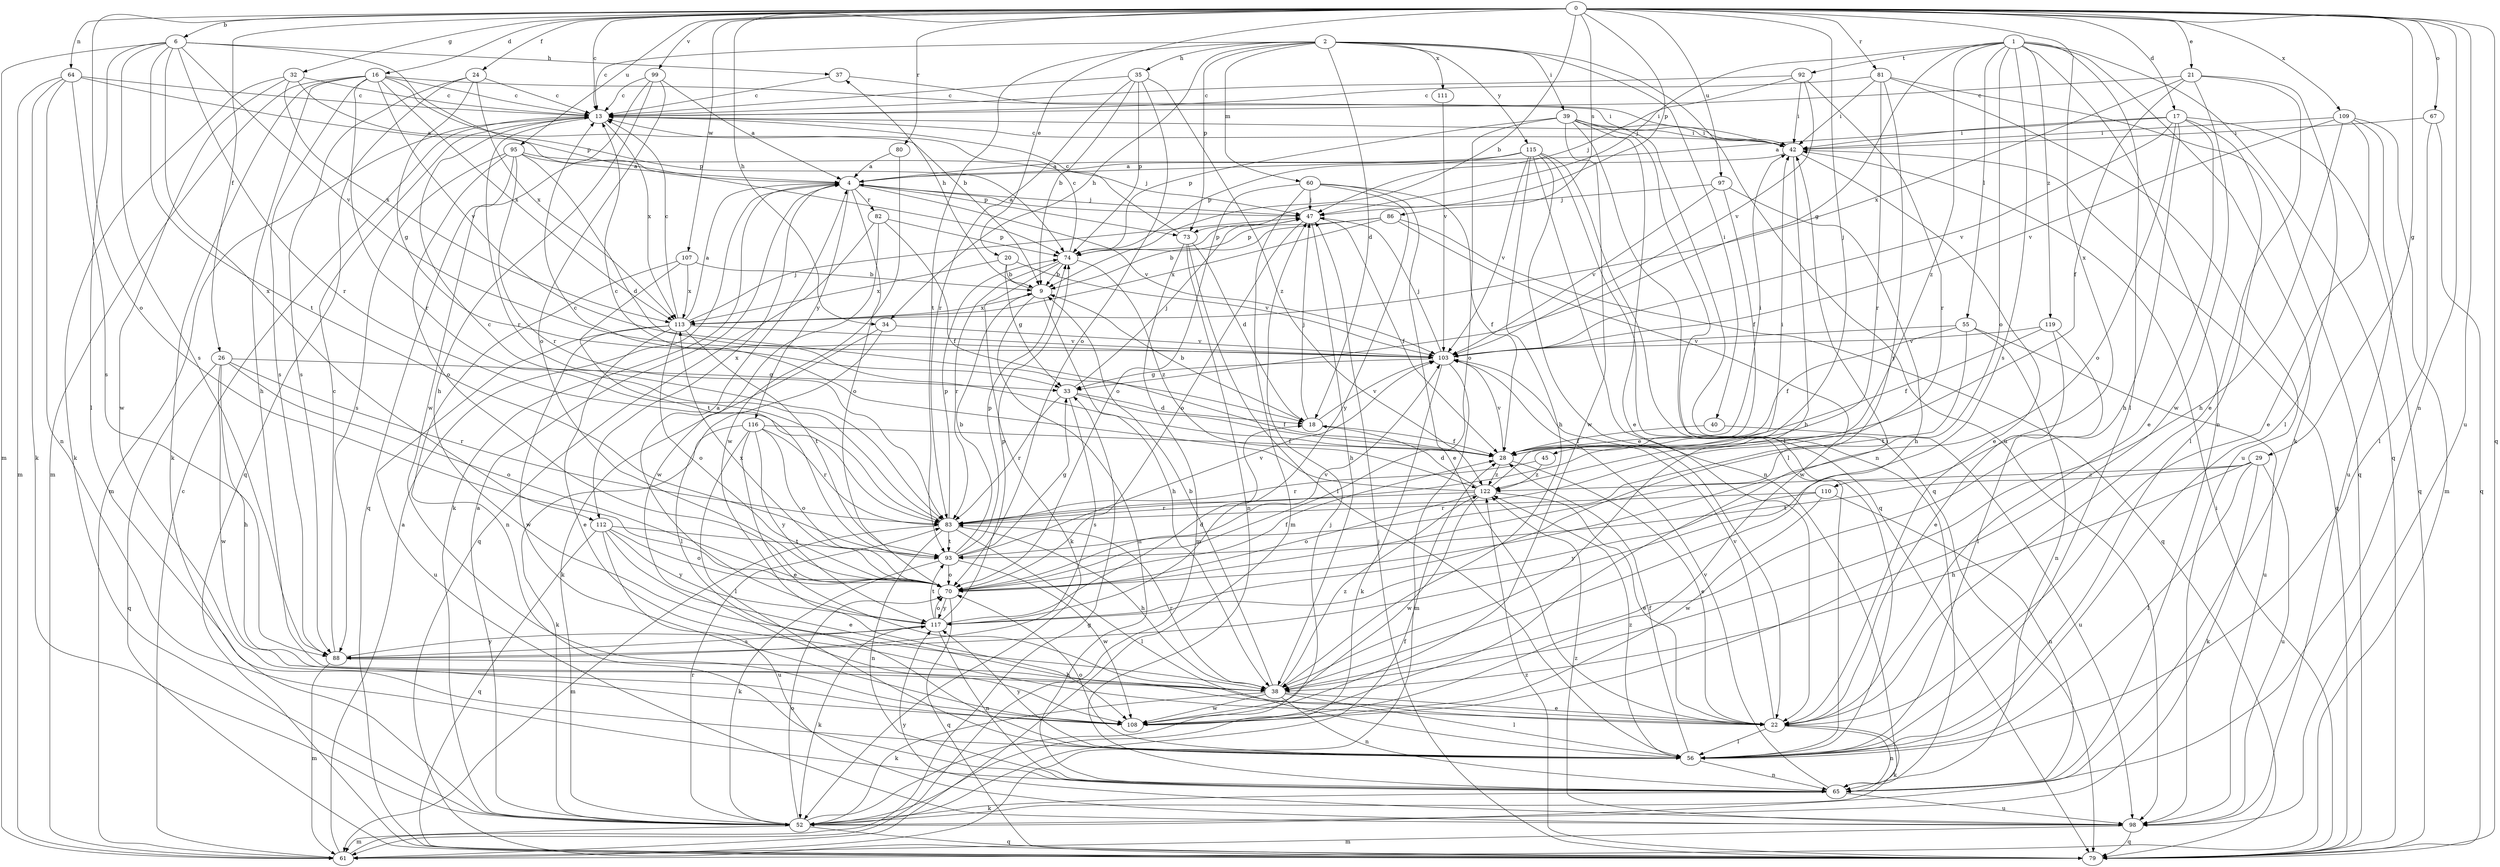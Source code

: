 strict digraph  {
0;
1;
2;
4;
6;
9;
13;
16;
17;
18;
20;
21;
22;
24;
26;
28;
29;
32;
33;
34;
35;
37;
38;
39;
40;
42;
45;
47;
52;
55;
56;
60;
61;
64;
65;
67;
70;
73;
74;
79;
80;
81;
82;
83;
86;
88;
92;
93;
95;
97;
98;
99;
103;
107;
108;
109;
110;
111;
112;
113;
115;
116;
117;
119;
122;
0 -> 6  [label=b];
0 -> 9  [label=b];
0 -> 13  [label=c];
0 -> 16  [label=d];
0 -> 17  [label=d];
0 -> 20  [label=e];
0 -> 21  [label=e];
0 -> 24  [label=f];
0 -> 26  [label=f];
0 -> 29  [label=g];
0 -> 32  [label=g];
0 -> 34  [label=h];
0 -> 45  [label=j];
0 -> 64  [label=n];
0 -> 65  [label=n];
0 -> 67  [label=o];
0 -> 70  [label=o];
0 -> 73  [label=p];
0 -> 79  [label=q];
0 -> 80  [label=r];
0 -> 81  [label=r];
0 -> 86  [label=s];
0 -> 95  [label=u];
0 -> 97  [label=u];
0 -> 98  [label=u];
0 -> 99  [label=v];
0 -> 107  [label=w];
0 -> 109  [label=x];
0 -> 110  [label=x];
1 -> 33  [label=g];
1 -> 47  [label=j];
1 -> 52  [label=k];
1 -> 55  [label=l];
1 -> 56  [label=l];
1 -> 65  [label=n];
1 -> 70  [label=o];
1 -> 79  [label=q];
1 -> 88  [label=s];
1 -> 92  [label=t];
1 -> 119  [label=z];
1 -> 122  [label=z];
2 -> 13  [label=c];
2 -> 18  [label=d];
2 -> 34  [label=h];
2 -> 35  [label=h];
2 -> 39  [label=i];
2 -> 40  [label=i];
2 -> 60  [label=m];
2 -> 73  [label=p];
2 -> 93  [label=t];
2 -> 98  [label=u];
2 -> 111  [label=x];
2 -> 115  [label=y];
4 -> 47  [label=j];
4 -> 52  [label=k];
4 -> 70  [label=o];
4 -> 73  [label=p];
4 -> 82  [label=r];
4 -> 103  [label=v];
4 -> 112  [label=x];
4 -> 116  [label=y];
6 -> 37  [label=h];
6 -> 56  [label=l];
6 -> 61  [label=m];
6 -> 74  [label=p];
6 -> 83  [label=r];
6 -> 88  [label=s];
6 -> 93  [label=t];
6 -> 103  [label=v];
6 -> 112  [label=x];
9 -> 37  [label=h];
9 -> 38  [label=h];
9 -> 65  [label=n];
9 -> 113  [label=x];
13 -> 42  [label=i];
13 -> 61  [label=m];
13 -> 83  [label=r];
13 -> 113  [label=x];
16 -> 9  [label=b];
16 -> 13  [label=c];
16 -> 38  [label=h];
16 -> 42  [label=i];
16 -> 52  [label=k];
16 -> 61  [label=m];
16 -> 83  [label=r];
16 -> 88  [label=s];
16 -> 103  [label=v];
16 -> 113  [label=x];
17 -> 4  [label=a];
17 -> 22  [label=e];
17 -> 38  [label=h];
17 -> 42  [label=i];
17 -> 56  [label=l];
17 -> 70  [label=o];
17 -> 79  [label=q];
17 -> 103  [label=v];
18 -> 9  [label=b];
18 -> 28  [label=f];
18 -> 47  [label=j];
18 -> 103  [label=v];
20 -> 9  [label=b];
20 -> 33  [label=g];
20 -> 103  [label=v];
20 -> 113  [label=x];
21 -> 13  [label=c];
21 -> 22  [label=e];
21 -> 28  [label=f];
21 -> 56  [label=l];
21 -> 108  [label=w];
21 -> 113  [label=x];
22 -> 52  [label=k];
22 -> 56  [label=l];
22 -> 65  [label=n];
22 -> 103  [label=v];
24 -> 13  [label=c];
24 -> 33  [label=g];
24 -> 79  [label=q];
24 -> 88  [label=s];
24 -> 113  [label=x];
26 -> 33  [label=g];
26 -> 38  [label=h];
26 -> 70  [label=o];
26 -> 79  [label=q];
26 -> 83  [label=r];
26 -> 108  [label=w];
28 -> 13  [label=c];
28 -> 22  [label=e];
28 -> 42  [label=i];
28 -> 103  [label=v];
28 -> 122  [label=z];
29 -> 38  [label=h];
29 -> 52  [label=k];
29 -> 56  [label=l];
29 -> 93  [label=t];
29 -> 98  [label=u];
29 -> 122  [label=z];
32 -> 13  [label=c];
32 -> 52  [label=k];
32 -> 74  [label=p];
32 -> 108  [label=w];
32 -> 113  [label=x];
33 -> 18  [label=d];
33 -> 28  [label=f];
33 -> 47  [label=j];
33 -> 83  [label=r];
33 -> 88  [label=s];
34 -> 52  [label=k];
34 -> 56  [label=l];
34 -> 103  [label=v];
35 -> 9  [label=b];
35 -> 13  [label=c];
35 -> 70  [label=o];
35 -> 74  [label=p];
35 -> 83  [label=r];
35 -> 122  [label=z];
37 -> 13  [label=c];
37 -> 42  [label=i];
38 -> 9  [label=b];
38 -> 22  [label=e];
38 -> 52  [label=k];
38 -> 56  [label=l];
38 -> 65  [label=n];
38 -> 83  [label=r];
38 -> 108  [label=w];
38 -> 122  [label=z];
39 -> 22  [label=e];
39 -> 42  [label=i];
39 -> 56  [label=l];
39 -> 65  [label=n];
39 -> 70  [label=o];
39 -> 74  [label=p];
39 -> 79  [label=q];
39 -> 108  [label=w];
40 -> 28  [label=f];
40 -> 98  [label=u];
42 -> 4  [label=a];
42 -> 13  [label=c];
42 -> 22  [label=e];
42 -> 38  [label=h];
42 -> 79  [label=q];
45 -> 83  [label=r];
45 -> 122  [label=z];
47 -> 4  [label=a];
47 -> 28  [label=f];
47 -> 38  [label=h];
47 -> 70  [label=o];
47 -> 74  [label=p];
52 -> 4  [label=a];
52 -> 28  [label=f];
52 -> 47  [label=j];
52 -> 61  [label=m];
52 -> 70  [label=o];
52 -> 79  [label=q];
52 -> 83  [label=r];
55 -> 28  [label=f];
55 -> 65  [label=n];
55 -> 93  [label=t];
55 -> 98  [label=u];
55 -> 103  [label=v];
56 -> 28  [label=f];
56 -> 65  [label=n];
56 -> 70  [label=o];
56 -> 117  [label=y];
56 -> 122  [label=z];
60 -> 22  [label=e];
60 -> 28  [label=f];
60 -> 47  [label=j];
60 -> 61  [label=m];
60 -> 70  [label=o];
60 -> 117  [label=y];
61 -> 4  [label=a];
61 -> 13  [label=c];
61 -> 33  [label=g];
64 -> 4  [label=a];
64 -> 13  [label=c];
64 -> 52  [label=k];
64 -> 61  [label=m];
64 -> 65  [label=n];
64 -> 88  [label=s];
65 -> 52  [label=k];
65 -> 98  [label=u];
65 -> 103  [label=v];
67 -> 42  [label=i];
67 -> 56  [label=l];
67 -> 79  [label=q];
70 -> 28  [label=f];
70 -> 79  [label=q];
70 -> 103  [label=v];
70 -> 113  [label=x];
70 -> 117  [label=y];
73 -> 13  [label=c];
73 -> 18  [label=d];
73 -> 56  [label=l];
73 -> 61  [label=m];
73 -> 65  [label=n];
74 -> 9  [label=b];
74 -> 13  [label=c];
74 -> 52  [label=k];
74 -> 83  [label=r];
74 -> 122  [label=z];
79 -> 42  [label=i];
79 -> 47  [label=j];
79 -> 122  [label=z];
80 -> 4  [label=a];
80 -> 108  [label=w];
81 -> 13  [label=c];
81 -> 42  [label=i];
81 -> 79  [label=q];
81 -> 83  [label=r];
81 -> 98  [label=u];
81 -> 117  [label=y];
82 -> 28  [label=f];
82 -> 74  [label=p];
82 -> 79  [label=q];
82 -> 108  [label=w];
83 -> 13  [label=c];
83 -> 38  [label=h];
83 -> 56  [label=l];
83 -> 61  [label=m];
83 -> 65  [label=n];
83 -> 74  [label=p];
83 -> 93  [label=t];
86 -> 9  [label=b];
86 -> 74  [label=p];
86 -> 79  [label=q];
86 -> 108  [label=w];
86 -> 113  [label=x];
88 -> 13  [label=c];
88 -> 38  [label=h];
88 -> 61  [label=m];
88 -> 117  [label=y];
92 -> 13  [label=c];
92 -> 42  [label=i];
92 -> 47  [label=j];
92 -> 83  [label=r];
92 -> 103  [label=v];
93 -> 9  [label=b];
93 -> 33  [label=g];
93 -> 52  [label=k];
93 -> 70  [label=o];
93 -> 74  [label=p];
93 -> 103  [label=v];
93 -> 108  [label=w];
95 -> 4  [label=a];
95 -> 18  [label=d];
95 -> 47  [label=j];
95 -> 70  [label=o];
95 -> 79  [label=q];
95 -> 83  [label=r];
95 -> 88  [label=s];
97 -> 28  [label=f];
97 -> 38  [label=h];
97 -> 47  [label=j];
97 -> 103  [label=v];
98 -> 61  [label=m];
98 -> 79  [label=q];
98 -> 117  [label=y];
98 -> 122  [label=z];
99 -> 4  [label=a];
99 -> 13  [label=c];
99 -> 38  [label=h];
99 -> 70  [label=o];
99 -> 108  [label=w];
103 -> 33  [label=g];
103 -> 47  [label=j];
103 -> 52  [label=k];
103 -> 61  [label=m];
107 -> 9  [label=b];
107 -> 65  [label=n];
107 -> 93  [label=t];
107 -> 113  [label=x];
108 -> 42  [label=i];
109 -> 22  [label=e];
109 -> 38  [label=h];
109 -> 42  [label=i];
109 -> 61  [label=m];
109 -> 98  [label=u];
109 -> 103  [label=v];
110 -> 65  [label=n];
110 -> 83  [label=r];
110 -> 108  [label=w];
110 -> 117  [label=y];
111 -> 103  [label=v];
112 -> 22  [label=e];
112 -> 70  [label=o];
112 -> 79  [label=q];
112 -> 93  [label=t];
112 -> 98  [label=u];
112 -> 117  [label=y];
113 -> 4  [label=a];
113 -> 13  [label=c];
113 -> 22  [label=e];
113 -> 47  [label=j];
113 -> 70  [label=o];
113 -> 93  [label=t];
113 -> 98  [label=u];
113 -> 103  [label=v];
113 -> 108  [label=w];
115 -> 4  [label=a];
115 -> 22  [label=e];
115 -> 38  [label=h];
115 -> 56  [label=l];
115 -> 65  [label=n];
115 -> 74  [label=p];
115 -> 79  [label=q];
115 -> 103  [label=v];
116 -> 22  [label=e];
116 -> 28  [label=f];
116 -> 52  [label=k];
116 -> 56  [label=l];
116 -> 70  [label=o];
116 -> 83  [label=r];
116 -> 117  [label=y];
117 -> 4  [label=a];
117 -> 18  [label=d];
117 -> 52  [label=k];
117 -> 65  [label=n];
117 -> 70  [label=o];
117 -> 74  [label=p];
117 -> 88  [label=s];
117 -> 93  [label=t];
119 -> 22  [label=e];
119 -> 28  [label=f];
119 -> 56  [label=l];
119 -> 103  [label=v];
122 -> 13  [label=c];
122 -> 18  [label=d];
122 -> 22  [label=e];
122 -> 42  [label=i];
122 -> 70  [label=o];
122 -> 83  [label=r];
122 -> 108  [label=w];
}
